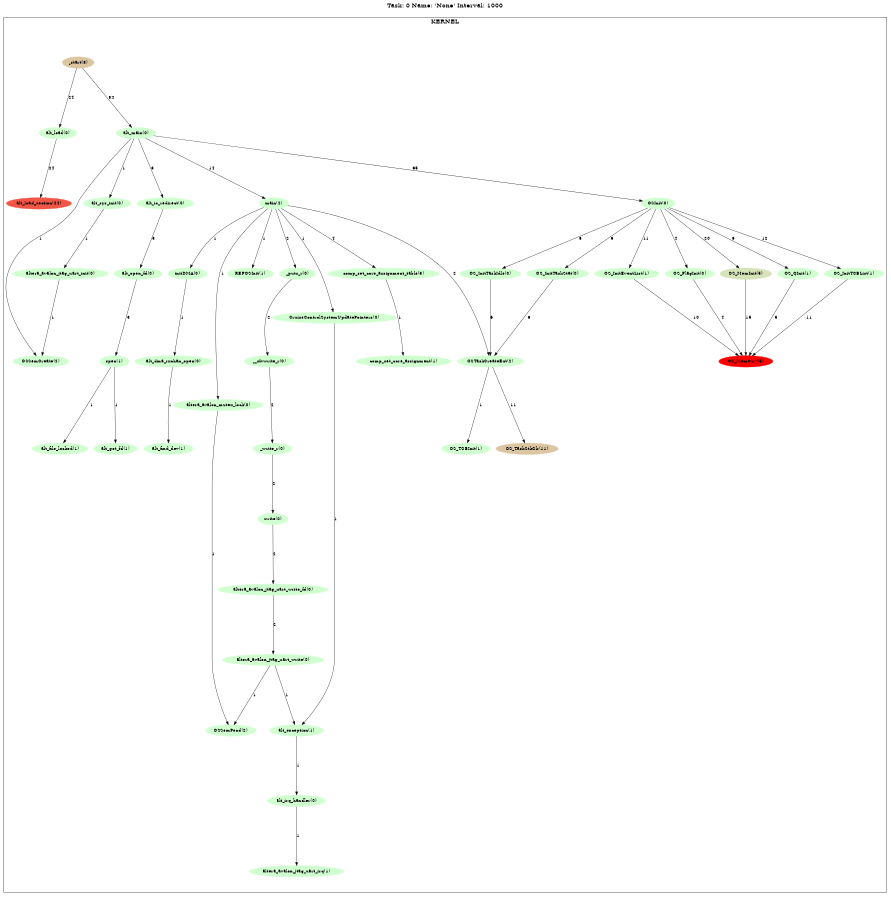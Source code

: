 digraph prof {
  size="6,6";
  ratio = fill;
  fontsize = "20";
  node [style=filled];
  labelloc = "t";
  label = "Task: 0 Name: 'None' Interval: 1000";
  subgraph cluster_kernel {
    label = "KERNEL";
    "F30" [label = "alt_exception(1)"];
    "F30" -> "F31" [label = 1];
    "F31" [label = "alt_irq_handler(0)"];
    "F31" -> "F32" [label = 1];
    "F0" [label = "_start(8)"];
    "F0" -> "F1" [label = 24];
    "F0" -> "F3" [label = 84];
    "F41" [label = "CruiseControlSystemUpdatePointers(0)"];
    "F41" -> "F30" [label = 1];
    "F34" [label = "REPOSInit(1)"];
    "F23" [label = "main(2)"];
    "F23" -> "F24" [label = 2];
    "F23" -> "F34" [label = 1];
    "F23" -> "F35" [label = 1];
    "F23" -> "F36" [label = 4];
    "F23" -> "F38" [label = 1];
    "F23" -> "F41" [label = 1];
    "F23" -> "F12" [label = 2];
    "F24" [label = "_puts_r(0)"];
    "F24" -> "F25" [label = 2];
    "F25" [label = "__sfvwrite_r(0)"];
    "F25" -> "F26" [label = 2];
    "F26" [label = "_write_r(0)"];
    "F26" -> "F27" [label = 2];
    "F2" [label = "alt_load_section(24)"];
    "F1" [label = "alt_load(0)"];
    "F1" -> "F2" [label = 24];
    "F3" [label = "alt_main(0)"];
    "F3" -> "F4" [label = 65];
    "F3" -> "F15" [label = 1];
    "F3" -> "F16" [label = 1];
    "F3" -> "F18" [label = 3];
    "F3" -> "F23" [label = 14];
    "F27" [label = "write(0)"];
    "F27" -> "F28" [label = 2];
    "F4" [label = "OSInit(0)"];
    "F4" -> "F5" [label = 12];
    "F4" -> "F7" [label = 11];
    "F4" -> "F8" [label = 4];
    "F4" -> "F9" [label = 20];
    "F4" -> "F10" [label = 6];
    "F4" -> "F11" [label = 6];
    "F4" -> "F14" [label = 6];
    "F7" [label = "OS_InitEventList(1)"];
    "F7" -> "F6" [label = 10];
    "F11" [label = "OS_InitTaskIdle(0)"];
    "F11" -> "F12" [label = 6];
    "F14" [label = "OS_InitTaskStat(0)"];
    "F14" -> "F12" [label = 6];
    "F5" [label = "OS_InitTCBList(1)"];
    "F5" -> "F6" [label = 11];
    "F6" [label = "OS_MemClr(45)"];
    "F42" [label = "OS_TCBInit(1)"];
    "F8" [label = "OS_FlagInit(0)"];
    "F8" -> "F6" [label = 4];
    "F9" [label = "OS_MemInit(5)"];
    "F9" -> "F6" [label = 15];
    "F10" [label = "OS_QInit(1)"];
    "F10" -> "F6" [label = 5];
    "F15" [label = "OSSemCreate(2)"];
    "F33" [label = "OSSemPend(2)"];
    "F12" [label = "OSTaskCreateExt(2)"];
    "F12" -> "F13" [label = 11];
    "F12" -> "F42" [label = 1];
    "F13" [label = "OS_TaskStkClr(11)"];
    "F16" [label = "alt_sys_init(0)"];
    "F16" -> "F17" [label = 1];
    "F28" [label = "altera_avalon_jtag_uart_write_fd(0)"];
    "F28" -> "F29" [label = 2];
    "F17" [label = "altera_avalon_jtag_uart_init(0)"];
    "F17" -> "F15" [label = 1];
    "F32" [label = "altera_avalon_jtag_uart_irq(1)"];
    "F29" [label = "altera_avalon_jtag_uart_write(0)"];
    "F29" -> "F30" [label = 1];
    "F29" -> "F33" [label = 1];
    "F35" [label = "altera_avalon_mutex_lock(0)"];
    "F35" -> "F33" [label = 1];
    "F38" [label = "initDMA(0)"];
    "F38" -> "F39" [label = 1];
    "F37" [label = "comp_set_core_assignment(1)"];
    "F36" [label = "comp_set_core_assignment_table(3)"];
    "F36" -> "F37" [label = 1];
    "F39" [label = "alt_dma_rxchan_open(0)"];
    "F39" -> "F40" [label = 1];
    "F40" [label = "alt_find_dev(1)"];
    "F19" [label = "alt_open_fd(0)"];
    "F19" -> "F20" [label = 3];
    "F18" [label = "alt_io_redirect(0)"];
    "F18" -> "F19" [label = 3];
    "F22" [label = "alt_file_locked(1)"];
    "F20" [label = "open(1)"];
    "F20" -> "F21" [label = 1];
    "F20" -> "F22" [label = 1];
    "F21" [label = "alt_get_fd(1)"];
    "F30" [color="#d0ffd0"];
    "F31" [color="#d0ffd0"];
    "F0" [color="#dbc6a1"];
    "F41" [color="#d0ffd0"];
    "F34" [color="#d0ffd0"];
    "F23" [color="#d0ffd0"];
    "F24" [color="#d0ffd0"];
    "F25" [color="#d0ffd0"];
    "F26" [color="#d0ffd0"];
    "F2" [color="#f05545"];
    "F1" [color="#d0ffd0"];
    "F3" [color="#d0ffd0"];
    "F27" [color="#d0ffd0"];
    "F4" [color="#d0ffd0"];
    "F7" [color="#d0ffd0"];
    "F11" [color="#d0ffd0"];
    "F14" [color="#d0ffd0"];
    "F5" [color="#d0ffd0"];
    "F6" [color="#ff0000"];
    "F42" [color="#d0ffd0"];
    "F8" [color="#d0ffd0"];
    "F9" [color="#d6e2b8"];
    "F10" [color="#d0ffd0"];
    "F15" [color="#d0ffd0"];
    "F33" [color="#d0ffd0"];
    "F12" [color="#d0ffd0"];
    "F13" [color="#dbc6a1"];
    "F16" [color="#d0ffd0"];
    "F28" [color="#d0ffd0"];
    "F17" [color="#d0ffd0"];
    "F32" [color="#d0ffd0"];
    "F29" [color="#d0ffd0"];
    "F35" [color="#d0ffd0"];
    "F38" [color="#d0ffd0"];
    "F37" [color="#d0ffd0"];
    "F36" [color="#d0ffd0"];
    "F39" [color="#d0ffd0"];
    "F40" [color="#d0ffd0"];
    "F19" [color="#d0ffd0"];
    "F18" [color="#d0ffd0"];
    "F22" [color="#d0ffd0"];
    "F20" [color="#d0ffd0"];
    "F21" [color="#d0ffd0"];
  }
}
